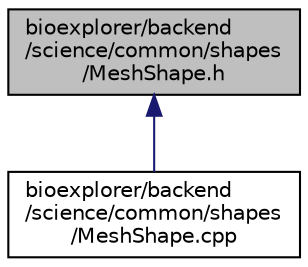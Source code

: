 digraph "bioexplorer/backend/science/common/shapes/MeshShape.h"
{
 // LATEX_PDF_SIZE
  edge [fontname="Helvetica",fontsize="10",labelfontname="Helvetica",labelfontsize="10"];
  node [fontname="Helvetica",fontsize="10",shape=record];
  Node1 [label="bioexplorer/backend\l/science/common/shapes\l/MeshShape.h",height=0.2,width=0.4,color="black", fillcolor="grey75", style="filled", fontcolor="black",tooltip=" "];
  Node1 -> Node2 [dir="back",color="midnightblue",fontsize="10",style="solid",fontname="Helvetica"];
  Node2 [label="bioexplorer/backend\l/science/common/shapes\l/MeshShape.cpp",height=0.2,width=0.4,color="black", fillcolor="white", style="filled",URL="$d4/d6a/MeshShape_8cpp.html",tooltip=" "];
}
